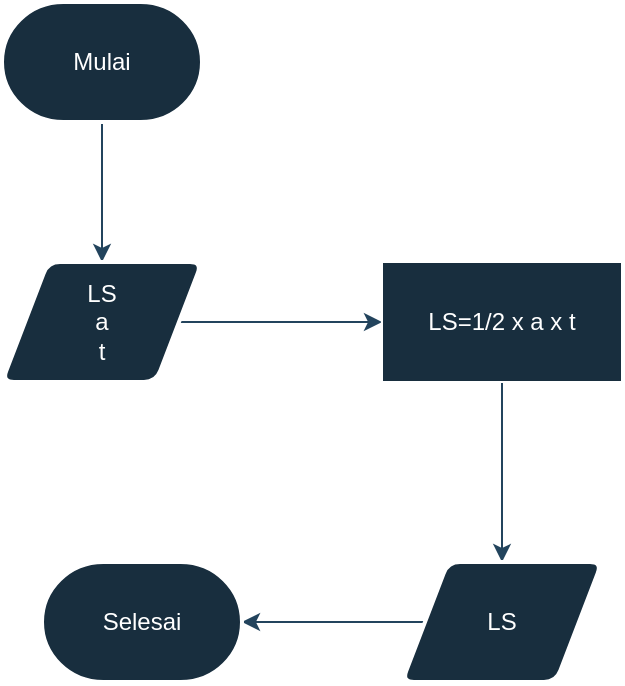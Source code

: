 <mxfile version="22.0.4" type="github">
  <diagram name="Page-1" id="7U5waFio8BqmkKeOUYup">
    <mxGraphModel dx="880" dy="397" grid="1" gridSize="10" guides="1" tooltips="1" connect="1" arrows="1" fold="1" page="1" pageScale="1" pageWidth="850" pageHeight="1100" math="0" shadow="0">
      <root>
        <mxCell id="0" />
        <mxCell id="1" parent="0" />
        <mxCell id="_kK_Enu69GaclwL-ClF3-6" style="edgeStyle=orthogonalEdgeStyle;rounded=0;orthogonalLoop=1;jettySize=auto;html=1;exitX=0.5;exitY=1;exitDx=0;exitDy=0;exitPerimeter=0;labelBackgroundColor=none;fontColor=default;strokeColor=#23445D;" edge="1" parent="1" source="_kK_Enu69GaclwL-ClF3-1" target="_kK_Enu69GaclwL-ClF3-2">
          <mxGeometry relative="1" as="geometry" />
        </mxCell>
        <mxCell id="_kK_Enu69GaclwL-ClF3-1" value="Mulai" style="strokeWidth=2;html=1;shape=mxgraph.flowchart.terminator;whiteSpace=wrap;labelBackgroundColor=none;fillColor=#182E3E;strokeColor=#FFFFFF;fontColor=#FFFFFF;" vertex="1" parent="1">
          <mxGeometry x="370" y="180" width="100" height="60" as="geometry" />
        </mxCell>
        <mxCell id="_kK_Enu69GaclwL-ClF3-7" value="" style="edgeStyle=orthogonalEdgeStyle;rounded=0;orthogonalLoop=1;jettySize=auto;html=1;labelBackgroundColor=none;fontColor=default;strokeColor=#23445D;" edge="1" parent="1" source="_kK_Enu69GaclwL-ClF3-2" target="_kK_Enu69GaclwL-ClF3-3">
          <mxGeometry relative="1" as="geometry" />
        </mxCell>
        <mxCell id="_kK_Enu69GaclwL-ClF3-2" value="&lt;div&gt;LS&lt;/div&gt;&lt;div&gt;a&lt;/div&gt;&lt;div&gt;t&lt;br&gt;&lt;/div&gt;" style="shape=parallelogram;html=1;strokeWidth=2;perimeter=parallelogramPerimeter;whiteSpace=wrap;rounded=1;arcSize=12;size=0.23;labelBackgroundColor=none;fillColor=#182E3E;strokeColor=#FFFFFF;fontColor=#FFFFFF;" vertex="1" parent="1">
          <mxGeometry x="370" y="310" width="100" height="60" as="geometry" />
        </mxCell>
        <mxCell id="_kK_Enu69GaclwL-ClF3-8" value="" style="edgeStyle=orthogonalEdgeStyle;rounded=0;orthogonalLoop=1;jettySize=auto;html=1;labelBackgroundColor=none;fontColor=default;strokeColor=#23445D;" edge="1" parent="1" source="_kK_Enu69GaclwL-ClF3-3" target="_kK_Enu69GaclwL-ClF3-4">
          <mxGeometry relative="1" as="geometry" />
        </mxCell>
        <mxCell id="_kK_Enu69GaclwL-ClF3-3" value="LS=1/2 x a x t" style="rounded=0;whiteSpace=wrap;html=1;labelBackgroundColor=none;fillColor=#182E3E;strokeColor=#FFFFFF;fontColor=#FFFFFF;" vertex="1" parent="1">
          <mxGeometry x="560" y="310" width="120" height="60" as="geometry" />
        </mxCell>
        <mxCell id="_kK_Enu69GaclwL-ClF3-9" value="" style="edgeStyle=orthogonalEdgeStyle;rounded=0;orthogonalLoop=1;jettySize=auto;html=1;labelBackgroundColor=none;fontColor=default;strokeColor=#23445D;" edge="1" parent="1" source="_kK_Enu69GaclwL-ClF3-4" target="_kK_Enu69GaclwL-ClF3-5">
          <mxGeometry relative="1" as="geometry" />
        </mxCell>
        <mxCell id="_kK_Enu69GaclwL-ClF3-4" value="LS" style="shape=parallelogram;html=1;strokeWidth=2;perimeter=parallelogramPerimeter;whiteSpace=wrap;rounded=1;arcSize=12;size=0.23;labelBackgroundColor=none;fillColor=#182E3E;strokeColor=#FFFFFF;fontColor=#FFFFFF;" vertex="1" parent="1">
          <mxGeometry x="570" y="460" width="100" height="60" as="geometry" />
        </mxCell>
        <mxCell id="_kK_Enu69GaclwL-ClF3-5" value="Selesai" style="strokeWidth=2;html=1;shape=mxgraph.flowchart.terminator;whiteSpace=wrap;labelBackgroundColor=none;fillColor=#182E3E;strokeColor=#FFFFFF;fontColor=#FFFFFF;" vertex="1" parent="1">
          <mxGeometry x="390" y="460" width="100" height="60" as="geometry" />
        </mxCell>
      </root>
    </mxGraphModel>
  </diagram>
</mxfile>
